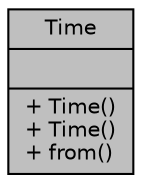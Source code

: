 digraph "Time"
{
 // LATEX_PDF_SIZE
  bgcolor="transparent";
  edge [fontname="Helvetica",fontsize="10",labelfontname="Helvetica",labelfontsize="10"];
  node [fontname="Helvetica",fontsize="10",shape=record];
  Node1 [label="{Time\n||+ Time()\l+ Time()\l+ from()\l}",height=0.2,width=0.4,color="black", fillcolor="grey75", style="filled", fontcolor="black",tooltip="Represents a time duration or specific time of day without date information."];
}
